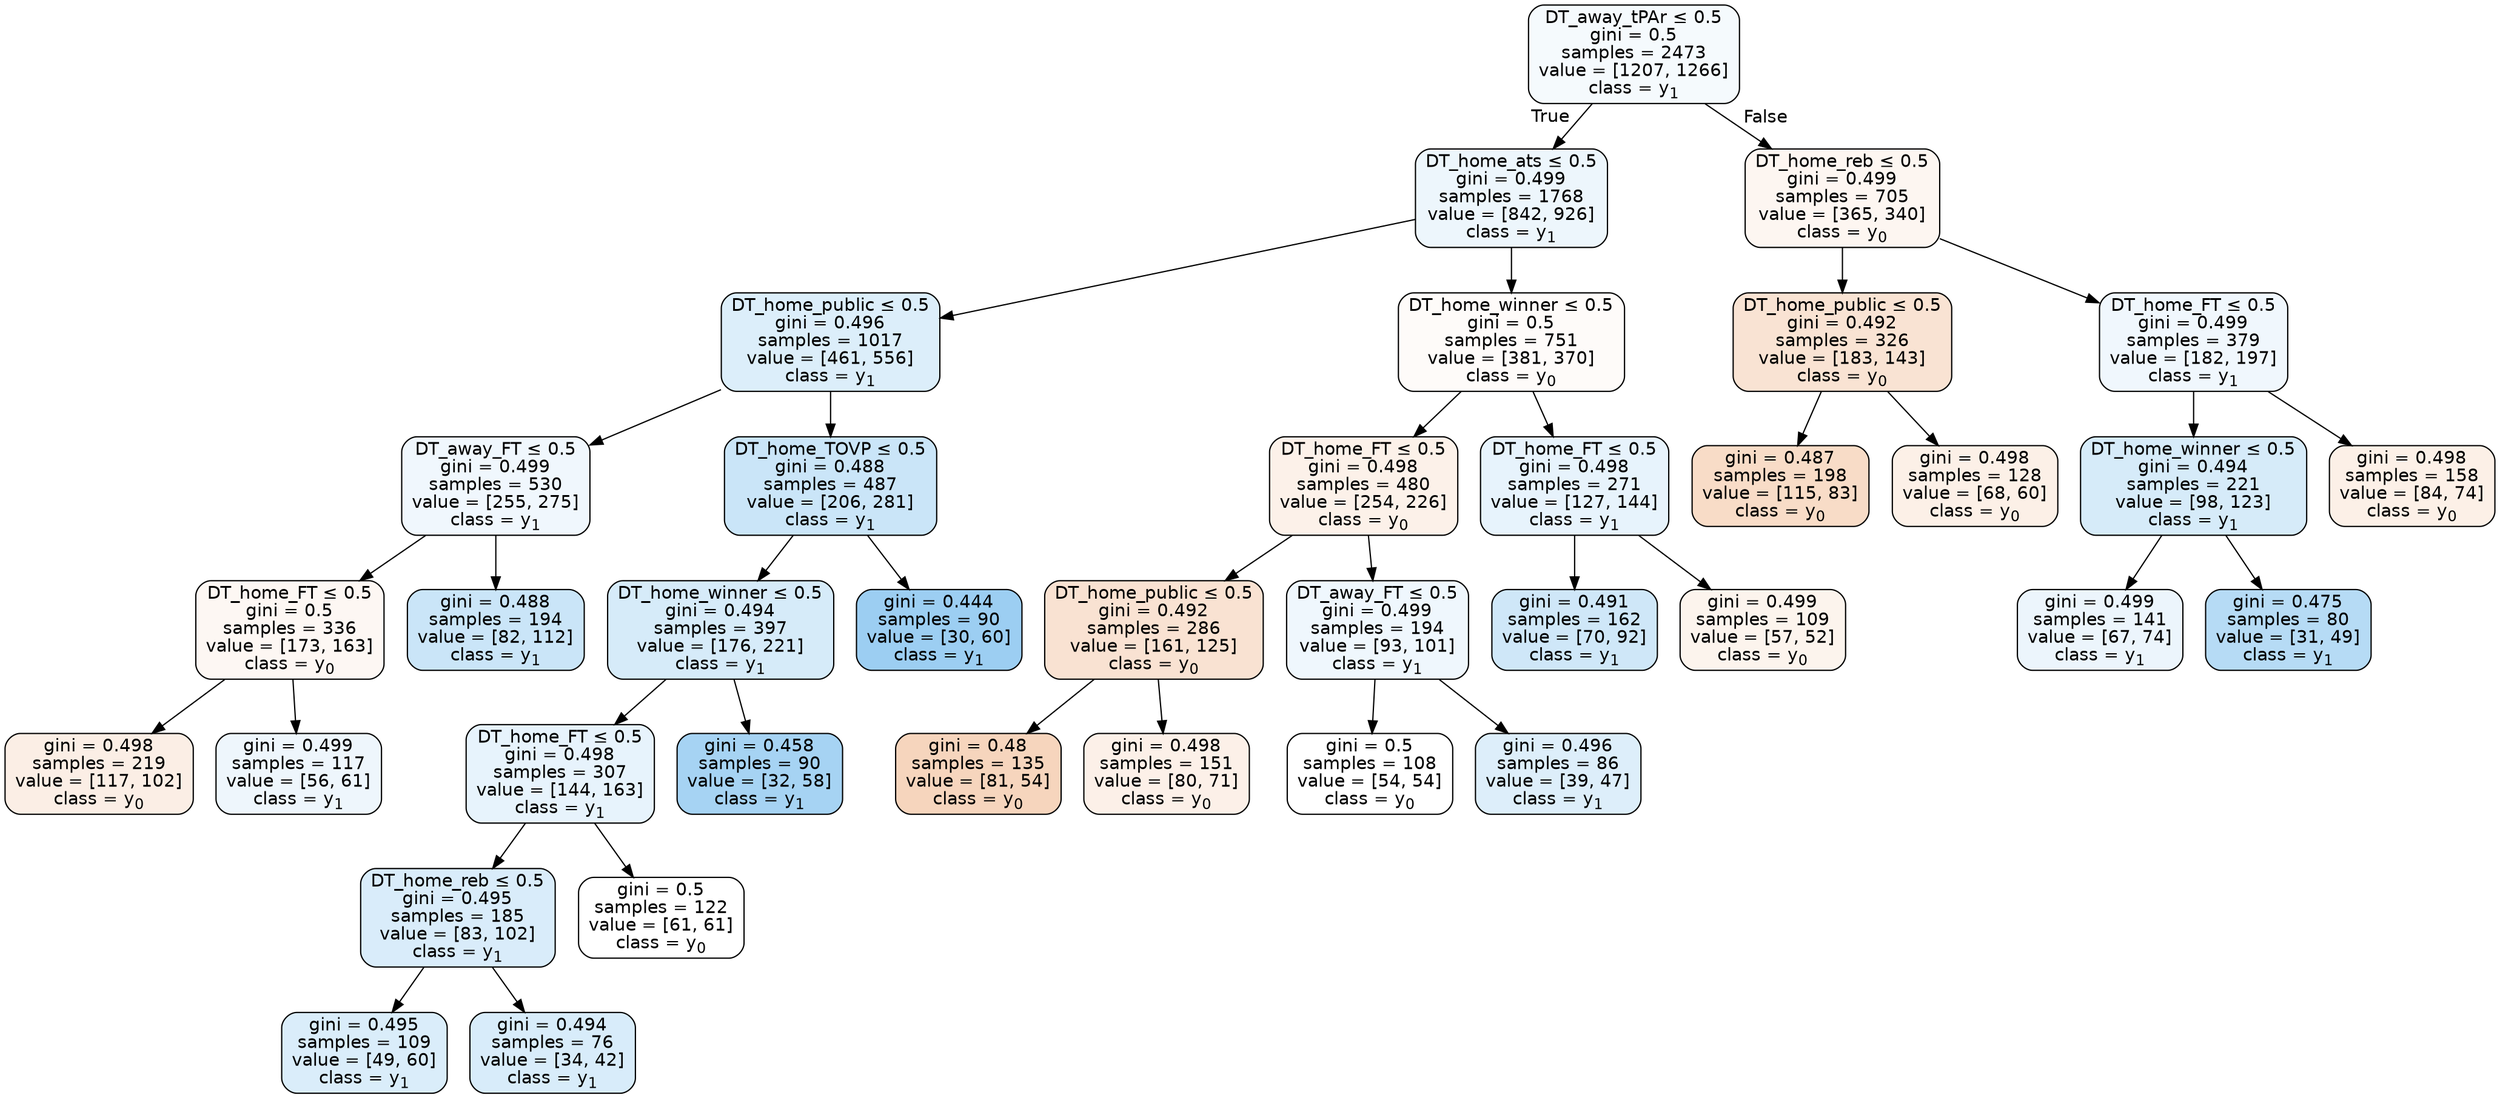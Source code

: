 digraph Tree {
node [shape=box, style="filled, rounded", color="black", fontname=helvetica] ;
edge [fontname=helvetica] ;
0 [label=<DT_away_tPAr &le; 0.5<br/>gini = 0.5<br/>samples = 2473<br/>value = [1207, 1266]<br/>class = y<SUB>1</SUB>>, fillcolor="#399de50c"] ;
1 [label=<DT_home_ats &le; 0.5<br/>gini = 0.499<br/>samples = 1768<br/>value = [842, 926]<br/>class = y<SUB>1</SUB>>, fillcolor="#399de517"] ;
0 -> 1 [labeldistance=2.5, labelangle=45, headlabel="True"] ;
2 [label=<DT_home_public &le; 0.5<br/>gini = 0.496<br/>samples = 1017<br/>value = [461, 556]<br/>class = y<SUB>1</SUB>>, fillcolor="#399de52c"] ;
1 -> 2 ;
3 [label=<DT_away_FT &le; 0.5<br/>gini = 0.499<br/>samples = 530<br/>value = [255, 275]<br/>class = y<SUB>1</SUB>>, fillcolor="#399de513"] ;
2 -> 3 ;
4 [label=<DT_home_FT &le; 0.5<br/>gini = 0.5<br/>samples = 336<br/>value = [173, 163]<br/>class = y<SUB>0</SUB>>, fillcolor="#e581390f"] ;
3 -> 4 ;
5 [label=<gini = 0.498<br/>samples = 219<br/>value = [117, 102]<br/>class = y<SUB>0</SUB>>, fillcolor="#e5813921"] ;
4 -> 5 ;
6 [label=<gini = 0.499<br/>samples = 117<br/>value = [56, 61]<br/>class = y<SUB>1</SUB>>, fillcolor="#399de515"] ;
4 -> 6 ;
7 [label=<gini = 0.488<br/>samples = 194<br/>value = [82, 112]<br/>class = y<SUB>1</SUB>>, fillcolor="#399de544"] ;
3 -> 7 ;
8 [label=<DT_home_TOVP &le; 0.5<br/>gini = 0.488<br/>samples = 487<br/>value = [206, 281]<br/>class = y<SUB>1</SUB>>, fillcolor="#399de544"] ;
2 -> 8 ;
9 [label=<DT_home_winner &le; 0.5<br/>gini = 0.494<br/>samples = 397<br/>value = [176, 221]<br/>class = y<SUB>1</SUB>>, fillcolor="#399de534"] ;
8 -> 9 ;
10 [label=<DT_home_FT &le; 0.5<br/>gini = 0.498<br/>samples = 307<br/>value = [144, 163]<br/>class = y<SUB>1</SUB>>, fillcolor="#399de51e"] ;
9 -> 10 ;
11 [label=<DT_home_reb &le; 0.5<br/>gini = 0.495<br/>samples = 185<br/>value = [83, 102]<br/>class = y<SUB>1</SUB>>, fillcolor="#399de530"] ;
10 -> 11 ;
12 [label=<gini = 0.495<br/>samples = 109<br/>value = [49, 60]<br/>class = y<SUB>1</SUB>>, fillcolor="#399de52f"] ;
11 -> 12 ;
13 [label=<gini = 0.494<br/>samples = 76<br/>value = [34, 42]<br/>class = y<SUB>1</SUB>>, fillcolor="#399de531"] ;
11 -> 13 ;
14 [label=<gini = 0.5<br/>samples = 122<br/>value = [61, 61]<br/>class = y<SUB>0</SUB>>, fillcolor="#e5813900"] ;
10 -> 14 ;
15 [label=<gini = 0.458<br/>samples = 90<br/>value = [32, 58]<br/>class = y<SUB>1</SUB>>, fillcolor="#399de572"] ;
9 -> 15 ;
16 [label=<gini = 0.444<br/>samples = 90<br/>value = [30, 60]<br/>class = y<SUB>1</SUB>>, fillcolor="#399de57f"] ;
8 -> 16 ;
17 [label=<DT_home_winner &le; 0.5<br/>gini = 0.5<br/>samples = 751<br/>value = [381, 370]<br/>class = y<SUB>0</SUB>>, fillcolor="#e5813907"] ;
1 -> 17 ;
18 [label=<DT_home_FT &le; 0.5<br/>gini = 0.498<br/>samples = 480<br/>value = [254, 226]<br/>class = y<SUB>0</SUB>>, fillcolor="#e581391c"] ;
17 -> 18 ;
19 [label=<DT_home_public &le; 0.5<br/>gini = 0.492<br/>samples = 286<br/>value = [161, 125]<br/>class = y<SUB>0</SUB>>, fillcolor="#e5813939"] ;
18 -> 19 ;
20 [label=<gini = 0.48<br/>samples = 135<br/>value = [81, 54]<br/>class = y<SUB>0</SUB>>, fillcolor="#e5813955"] ;
19 -> 20 ;
21 [label=<gini = 0.498<br/>samples = 151<br/>value = [80, 71]<br/>class = y<SUB>0</SUB>>, fillcolor="#e581391d"] ;
19 -> 21 ;
22 [label=<DT_away_FT &le; 0.5<br/>gini = 0.499<br/>samples = 194<br/>value = [93, 101]<br/>class = y<SUB>1</SUB>>, fillcolor="#399de514"] ;
18 -> 22 ;
23 [label=<gini = 0.5<br/>samples = 108<br/>value = [54, 54]<br/>class = y<SUB>0</SUB>>, fillcolor="#e5813900"] ;
22 -> 23 ;
24 [label=<gini = 0.496<br/>samples = 86<br/>value = [39, 47]<br/>class = y<SUB>1</SUB>>, fillcolor="#399de52b"] ;
22 -> 24 ;
25 [label=<DT_home_FT &le; 0.5<br/>gini = 0.498<br/>samples = 271<br/>value = [127, 144]<br/>class = y<SUB>1</SUB>>, fillcolor="#399de51e"] ;
17 -> 25 ;
26 [label=<gini = 0.491<br/>samples = 162<br/>value = [70, 92]<br/>class = y<SUB>1</SUB>>, fillcolor="#399de53d"] ;
25 -> 26 ;
27 [label=<gini = 0.499<br/>samples = 109<br/>value = [57, 52]<br/>class = y<SUB>0</SUB>>, fillcolor="#e5813916"] ;
25 -> 27 ;
28 [label=<DT_home_reb &le; 0.5<br/>gini = 0.499<br/>samples = 705<br/>value = [365, 340]<br/>class = y<SUB>0</SUB>>, fillcolor="#e5813911"] ;
0 -> 28 [labeldistance=2.5, labelangle=-45, headlabel="False"] ;
29 [label=<DT_home_public &le; 0.5<br/>gini = 0.492<br/>samples = 326<br/>value = [183, 143]<br/>class = y<SUB>0</SUB>>, fillcolor="#e5813938"] ;
28 -> 29 ;
30 [label=<gini = 0.487<br/>samples = 198<br/>value = [115, 83]<br/>class = y<SUB>0</SUB>>, fillcolor="#e5813947"] ;
29 -> 30 ;
31 [label=<gini = 0.498<br/>samples = 128<br/>value = [68, 60]<br/>class = y<SUB>0</SUB>>, fillcolor="#e581391e"] ;
29 -> 31 ;
32 [label=<DT_home_FT &le; 0.5<br/>gini = 0.499<br/>samples = 379<br/>value = [182, 197]<br/>class = y<SUB>1</SUB>>, fillcolor="#399de513"] ;
28 -> 32 ;
33 [label=<DT_home_winner &le; 0.5<br/>gini = 0.494<br/>samples = 221<br/>value = [98, 123]<br/>class = y<SUB>1</SUB>>, fillcolor="#399de534"] ;
32 -> 33 ;
34 [label=<gini = 0.499<br/>samples = 141<br/>value = [67, 74]<br/>class = y<SUB>1</SUB>>, fillcolor="#399de518"] ;
33 -> 34 ;
35 [label=<gini = 0.475<br/>samples = 80<br/>value = [31, 49]<br/>class = y<SUB>1</SUB>>, fillcolor="#399de55e"] ;
33 -> 35 ;
36 [label=<gini = 0.498<br/>samples = 158<br/>value = [84, 74]<br/>class = y<SUB>0</SUB>>, fillcolor="#e581391e"] ;
32 -> 36 ;
}